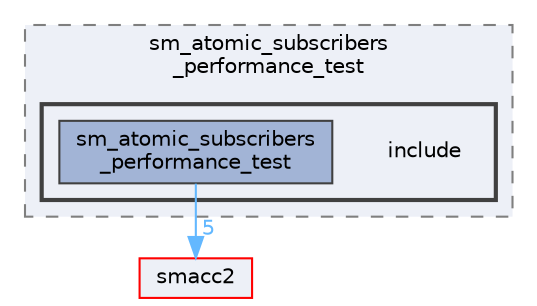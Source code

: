 digraph "smacc2_performance_tools/performance_tests/sm_atomic_subscribers_performance_test/include"
{
 // LATEX_PDF_SIZE
  bgcolor="transparent";
  edge [fontname=Helvetica,fontsize=10,labelfontname=Helvetica,labelfontsize=10];
  node [fontname=Helvetica,fontsize=10,shape=box,height=0.2,width=0.4];
  compound=true
  subgraph clusterdir_62f5f24a4fbadddef1122cdcd96f70cb {
    graph [ bgcolor="#edf0f7", pencolor="grey50", label="sm_atomic_subscribers\l_performance_test", fontname=Helvetica,fontsize=10 style="filled,dashed", URL="dir_62f5f24a4fbadddef1122cdcd96f70cb.html",tooltip=""]
  subgraph clusterdir_f4664a6ef58c63496884d1bc2b8c7045 {
    graph [ bgcolor="#edf0f7", pencolor="grey25", label="", fontname=Helvetica,fontsize=10 style="filled,bold", URL="dir_f4664a6ef58c63496884d1bc2b8c7045.html",tooltip=""]
    dir_f4664a6ef58c63496884d1bc2b8c7045 [shape=plaintext, label="include"];
  dir_e7d6f234d38aa509ab8894fd16b88c2a [label="sm_atomic_subscribers\l_performance_test", fillcolor="#a2b4d6", color="grey25", style="filled", URL="dir_e7d6f234d38aa509ab8894fd16b88c2a.html",tooltip=""];
  }
  }
  dir_ce4c19d6108cf5285f3105ec9cd73bf1 [label="smacc2", fillcolor="#edf0f7", color="red", style="filled", URL="dir_ce4c19d6108cf5285f3105ec9cd73bf1.html",tooltip=""];
  dir_e7d6f234d38aa509ab8894fd16b88c2a->dir_ce4c19d6108cf5285f3105ec9cd73bf1 [headlabel="5", labeldistance=1.5 headhref="dir_000116_000123.html" color="steelblue1" fontcolor="steelblue1"];
}
